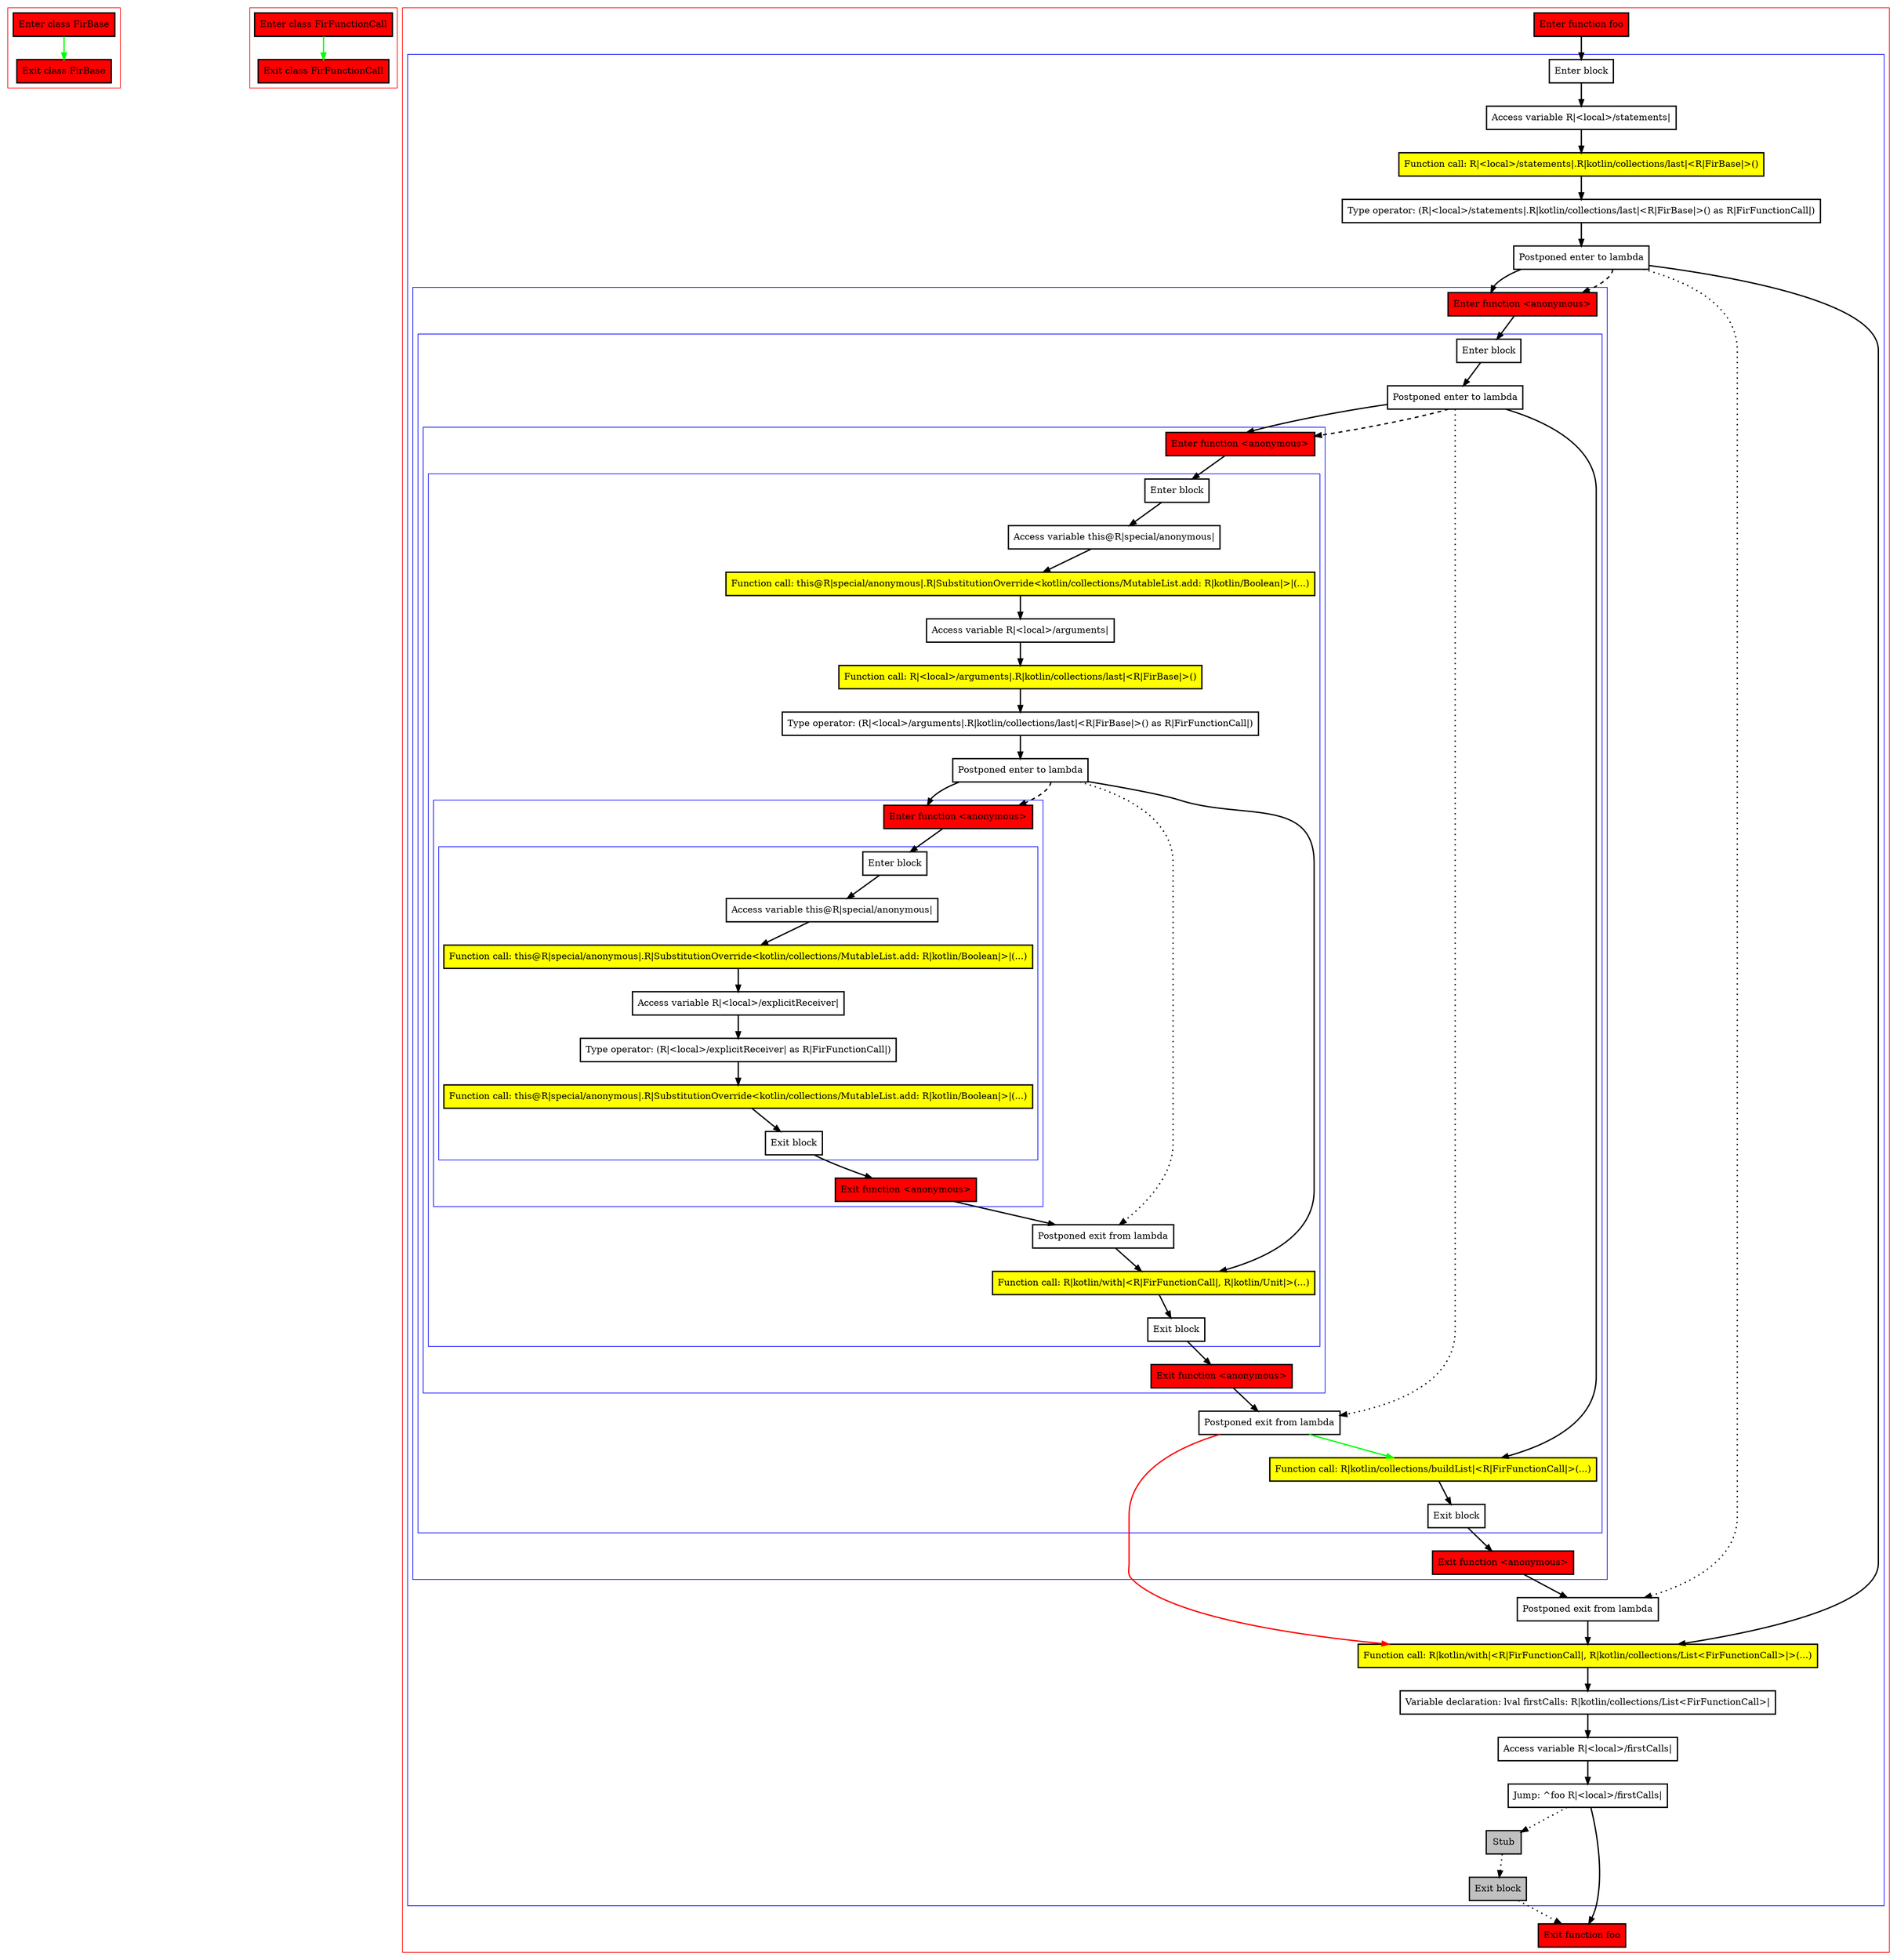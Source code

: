digraph complexPostponedCfg_kt {
    graph [nodesep=3]
    node [shape=box penwidth=2]
    edge [penwidth=2]

    subgraph cluster_0 {
        color=red
        0 [label="Enter class FirBase" style="filled" fillcolor=red];
        1 [label="Exit class FirBase" style="filled" fillcolor=red];
    }
    0 -> {1} [color=green];

    subgraph cluster_1 {
        color=red
        2 [label="Enter class FirFunctionCall" style="filled" fillcolor=red];
        3 [label="Exit class FirFunctionCall" style="filled" fillcolor=red];
    }
    2 -> {3} [color=green];

    subgraph cluster_2 {
        color=red
        4 [label="Enter function foo" style="filled" fillcolor=red];
        subgraph cluster_3 {
            color=blue
            5 [label="Enter block"];
            6 [label="Access variable R|<local>/statements|"];
            7 [label="Function call: R|<local>/statements|.R|kotlin/collections/last|<R|FirBase|>()" style="filled" fillcolor=yellow];
            8 [label="Type operator: (R|<local>/statements|.R|kotlin/collections/last|<R|FirBase|>() as R|FirFunctionCall|)"];
            9 [label="Postponed enter to lambda"];
            subgraph cluster_4 {
                color=blue
                10 [label="Enter function <anonymous>" style="filled" fillcolor=red];
                subgraph cluster_5 {
                    color=blue
                    11 [label="Enter block"];
                    12 [label="Postponed enter to lambda"];
                    subgraph cluster_6 {
                        color=blue
                        13 [label="Enter function <anonymous>" style="filled" fillcolor=red];
                        subgraph cluster_7 {
                            color=blue
                            14 [label="Enter block"];
                            15 [label="Access variable this@R|special/anonymous|"];
                            16 [label="Function call: this@R|special/anonymous|.R|SubstitutionOverride<kotlin/collections/MutableList.add: R|kotlin/Boolean|>|(...)" style="filled" fillcolor=yellow];
                            17 [label="Access variable R|<local>/arguments|"];
                            18 [label="Function call: R|<local>/arguments|.R|kotlin/collections/last|<R|FirBase|>()" style="filled" fillcolor=yellow];
                            19 [label="Type operator: (R|<local>/arguments|.R|kotlin/collections/last|<R|FirBase|>() as R|FirFunctionCall|)"];
                            20 [label="Postponed enter to lambda"];
                            subgraph cluster_8 {
                                color=blue
                                21 [label="Enter function <anonymous>" style="filled" fillcolor=red];
                                subgraph cluster_9 {
                                    color=blue
                                    22 [label="Enter block"];
                                    23 [label="Access variable this@R|special/anonymous|"];
                                    24 [label="Function call: this@R|special/anonymous|.R|SubstitutionOverride<kotlin/collections/MutableList.add: R|kotlin/Boolean|>|(...)" style="filled" fillcolor=yellow];
                                    25 [label="Access variable R|<local>/explicitReceiver|"];
                                    26 [label="Type operator: (R|<local>/explicitReceiver| as R|FirFunctionCall|)"];
                                    27 [label="Function call: this@R|special/anonymous|.R|SubstitutionOverride<kotlin/collections/MutableList.add: R|kotlin/Boolean|>|(...)" style="filled" fillcolor=yellow];
                                    28 [label="Exit block"];
                                }
                                29 [label="Exit function <anonymous>" style="filled" fillcolor=red];
                            }
                            30 [label="Postponed exit from lambda"];
                            31 [label="Function call: R|kotlin/with|<R|FirFunctionCall|, R|kotlin/Unit|>(...)" style="filled" fillcolor=yellow];
                            32 [label="Exit block"];
                        }
                        33 [label="Exit function <anonymous>" style="filled" fillcolor=red];
                    }
                    34 [label="Postponed exit from lambda"];
                    35 [label="Function call: R|kotlin/collections/buildList|<R|FirFunctionCall|>(...)" style="filled" fillcolor=yellow];
                    36 [label="Exit block"];
                }
                37 [label="Exit function <anonymous>" style="filled" fillcolor=red];
            }
            38 [label="Postponed exit from lambda"];
            39 [label="Function call: R|kotlin/with|<R|FirFunctionCall|, R|kotlin/collections/List<FirFunctionCall>|>(...)" style="filled" fillcolor=yellow];
            40 [label="Variable declaration: lval firstCalls: R|kotlin/collections/List<FirFunctionCall>|"];
            41 [label="Access variable R|<local>/firstCalls|"];
            42 [label="Jump: ^foo R|<local>/firstCalls|"];
            43 [label="Stub" style="filled" fillcolor=gray];
            44 [label="Exit block" style="filled" fillcolor=gray];
        }
        45 [label="Exit function foo" style="filled" fillcolor=red];
    }
    4 -> {5};
    5 -> {6};
    6 -> {7};
    7 -> {8};
    8 -> {9};
    9 -> {10 39};
    9 -> {38} [style=dotted];
    9 -> {10} [style=dashed];
    10 -> {11};
    11 -> {12};
    12 -> {13 35};
    12 -> {34} [style=dotted];
    12 -> {13} [style=dashed];
    13 -> {14};
    14 -> {15};
    15 -> {16};
    16 -> {17};
    17 -> {18};
    18 -> {19};
    19 -> {20};
    20 -> {21 31};
    20 -> {30} [style=dotted];
    20 -> {21} [style=dashed];
    21 -> {22};
    22 -> {23};
    23 -> {24};
    24 -> {25};
    25 -> {26};
    26 -> {27};
    27 -> {28};
    28 -> {29};
    29 -> {30};
    30 -> {31};
    31 -> {32};
    32 -> {33};
    33 -> {34};
    34 -> {35} [color=green];
    34 -> {39} [color=red];
    35 -> {36};
    36 -> {37};
    37 -> {38};
    38 -> {39};
    39 -> {40};
    40 -> {41};
    41 -> {42};
    42 -> {45};
    42 -> {43} [style=dotted];
    43 -> {44} [style=dotted];
    44 -> {45} [style=dotted];

}
